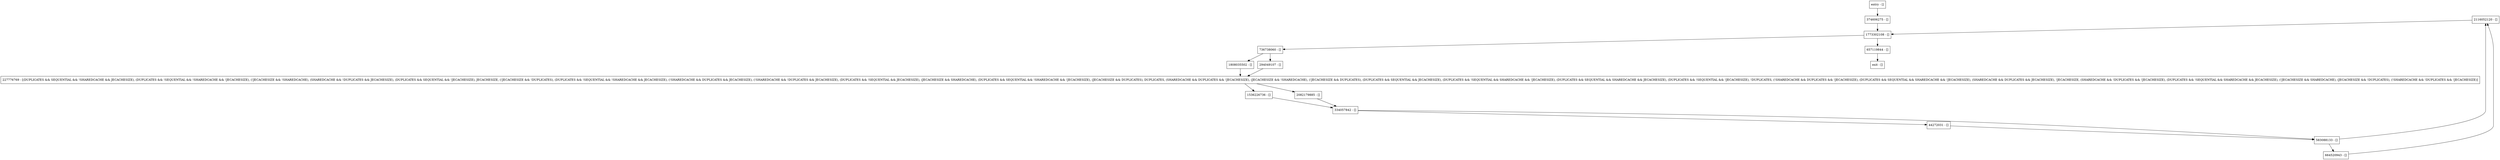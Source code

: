 digraph populate {
node [shape=record];
2116052120 [label="2116052120 - []"];
664520943 [label="664520943 - []"];
1773302108 [label="1773302108 - []"];
736738060 [label="736738060 - []"];
374606275 [label="374606275 - []"];
44272031 [label="44272031 - []"];
entry [label="entry - []"];
exit [label="exit - []"];
227776769 [label="227776769 - [(DUPLICATES && SEQUENTIAL && !SHAREDCACHE && JECACHESIZE), (DUPLICATES && !SEQUENTIAL && !SHAREDCACHE && !JECACHESIZE), (!JECACHESIZE && !SHAREDCACHE), (SHAREDCACHE && !DUPLICATES && JECACHESIZE), (DUPLICATES && SEQUENTIAL && !JECACHESIZE), JECACHESIZE, (!JECACHESIZE && !DUPLICATES), (DUPLICATES && !SEQUENTIAL && !SHAREDCACHE && JECACHESIZE), (!SHAREDCACHE && DUPLICATES && JECACHESIZE), (!SHAREDCACHE && !DUPLICATES && JECACHESIZE), (DUPLICATES && !SEQUENTIAL && JECACHESIZE), (JECACHESIZE && SHAREDCACHE), (DUPLICATES && SEQUENTIAL && !SHAREDCACHE && !JECACHESIZE), (JECACHESIZE && DUPLICATES), DUPLICATES, (SHAREDCACHE && DUPLICATES && !JECACHESIZE), (JECACHESIZE && !SHAREDCACHE), (!JECACHESIZE && DUPLICATES), (DUPLICATES && SEQUENTIAL && JECACHESIZE), (DUPLICATES && !SEQUENTIAL && SHAREDCACHE && !JECACHESIZE), (DUPLICATES && SEQUENTIAL && SHAREDCACHE && JECACHESIZE), (DUPLICATES && !SEQUENTIAL && !JECACHESIZE), !DUPLICATES, (!SHAREDCACHE && DUPLICATES && !JECACHESIZE), (DUPLICATES && SEQUENTIAL && SHAREDCACHE && !JECACHESIZE), (SHAREDCACHE && DUPLICATES && JECACHESIZE), !JECACHESIZE, (SHAREDCACHE && !DUPLICATES && !JECACHESIZE), (DUPLICATES && !SEQUENTIAL && SHAREDCACHE && JECACHESIZE), (!JECACHESIZE && SHAREDCACHE), (JECACHESIZE && !DUPLICATES), (!SHAREDCACHE && !DUPLICATES && !JECACHESIZE)]"];
583088133 [label="583088133 - []"];
294049107 [label="294049107 - []"];
334057842 [label="334057842 - []"];
657119844 [label="657119844 - []"];
1808035502 [label="1808035502 - []"];
1536226736 [label="1536226736 - []"];
2082179885 [label="2082179885 - []"];
entry;
exit;
2116052120 -> 1773302108;
664520943 -> 2116052120;
1773302108 -> 657119844;
1773302108 -> 736738060;
736738060 -> 294049107;
736738060 -> 1808035502;
374606275 -> 1773302108;
44272031 -> 583088133;
entry -> 374606275;
227776769 -> 1536226736;
227776769 -> 2082179885;
583088133 -> 2116052120;
583088133 -> 664520943;
294049107 -> 227776769;
334057842 -> 44272031;
334057842 -> 583088133;
657119844 -> exit;
1808035502 -> 227776769;
1536226736 -> 334057842;
2082179885 -> 334057842;
}
